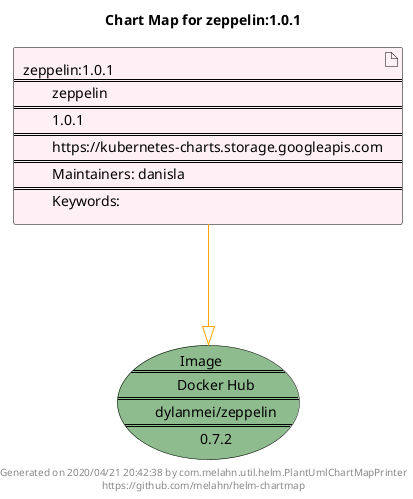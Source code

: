 @startuml
skinparam linetype ortho
skinparam backgroundColor white
skinparam usecaseBorderColor black
skinparam usecaseArrowColor LightSlateGray
skinparam artifactBorderColor black
skinparam artifactArrowColor LightSlateGray

title Chart Map for zeppelin:1.0.1

'There is one referenced Helm Chart
artifact "zeppelin:1.0.1\n====\n\tzeppelin\n====\n\t1.0.1\n====\n\thttps://kubernetes-charts.storage.googleapis.com\n====\n\tMaintainers: danisla\n====\n\tKeywords: " as zeppelin_1_0_1 #LavenderBlush

'There is one referenced Docker Image
usecase "Image\n====\n\tDocker Hub\n====\n\tdylanmei/zeppelin\n====\n\t0.7.2" as dylanmei_zeppelin_0_7_2 #DarkSeaGreen

'Chart Dependencies
zeppelin_1_0_1--[#orange]-|>dylanmei_zeppelin_0_7_2

center footer Generated on 2020/04/21 20:42:38 by com.melahn.util.helm.PlantUmlChartMapPrinter\nhttps://github.com/melahn/helm-chartmap
@enduml
